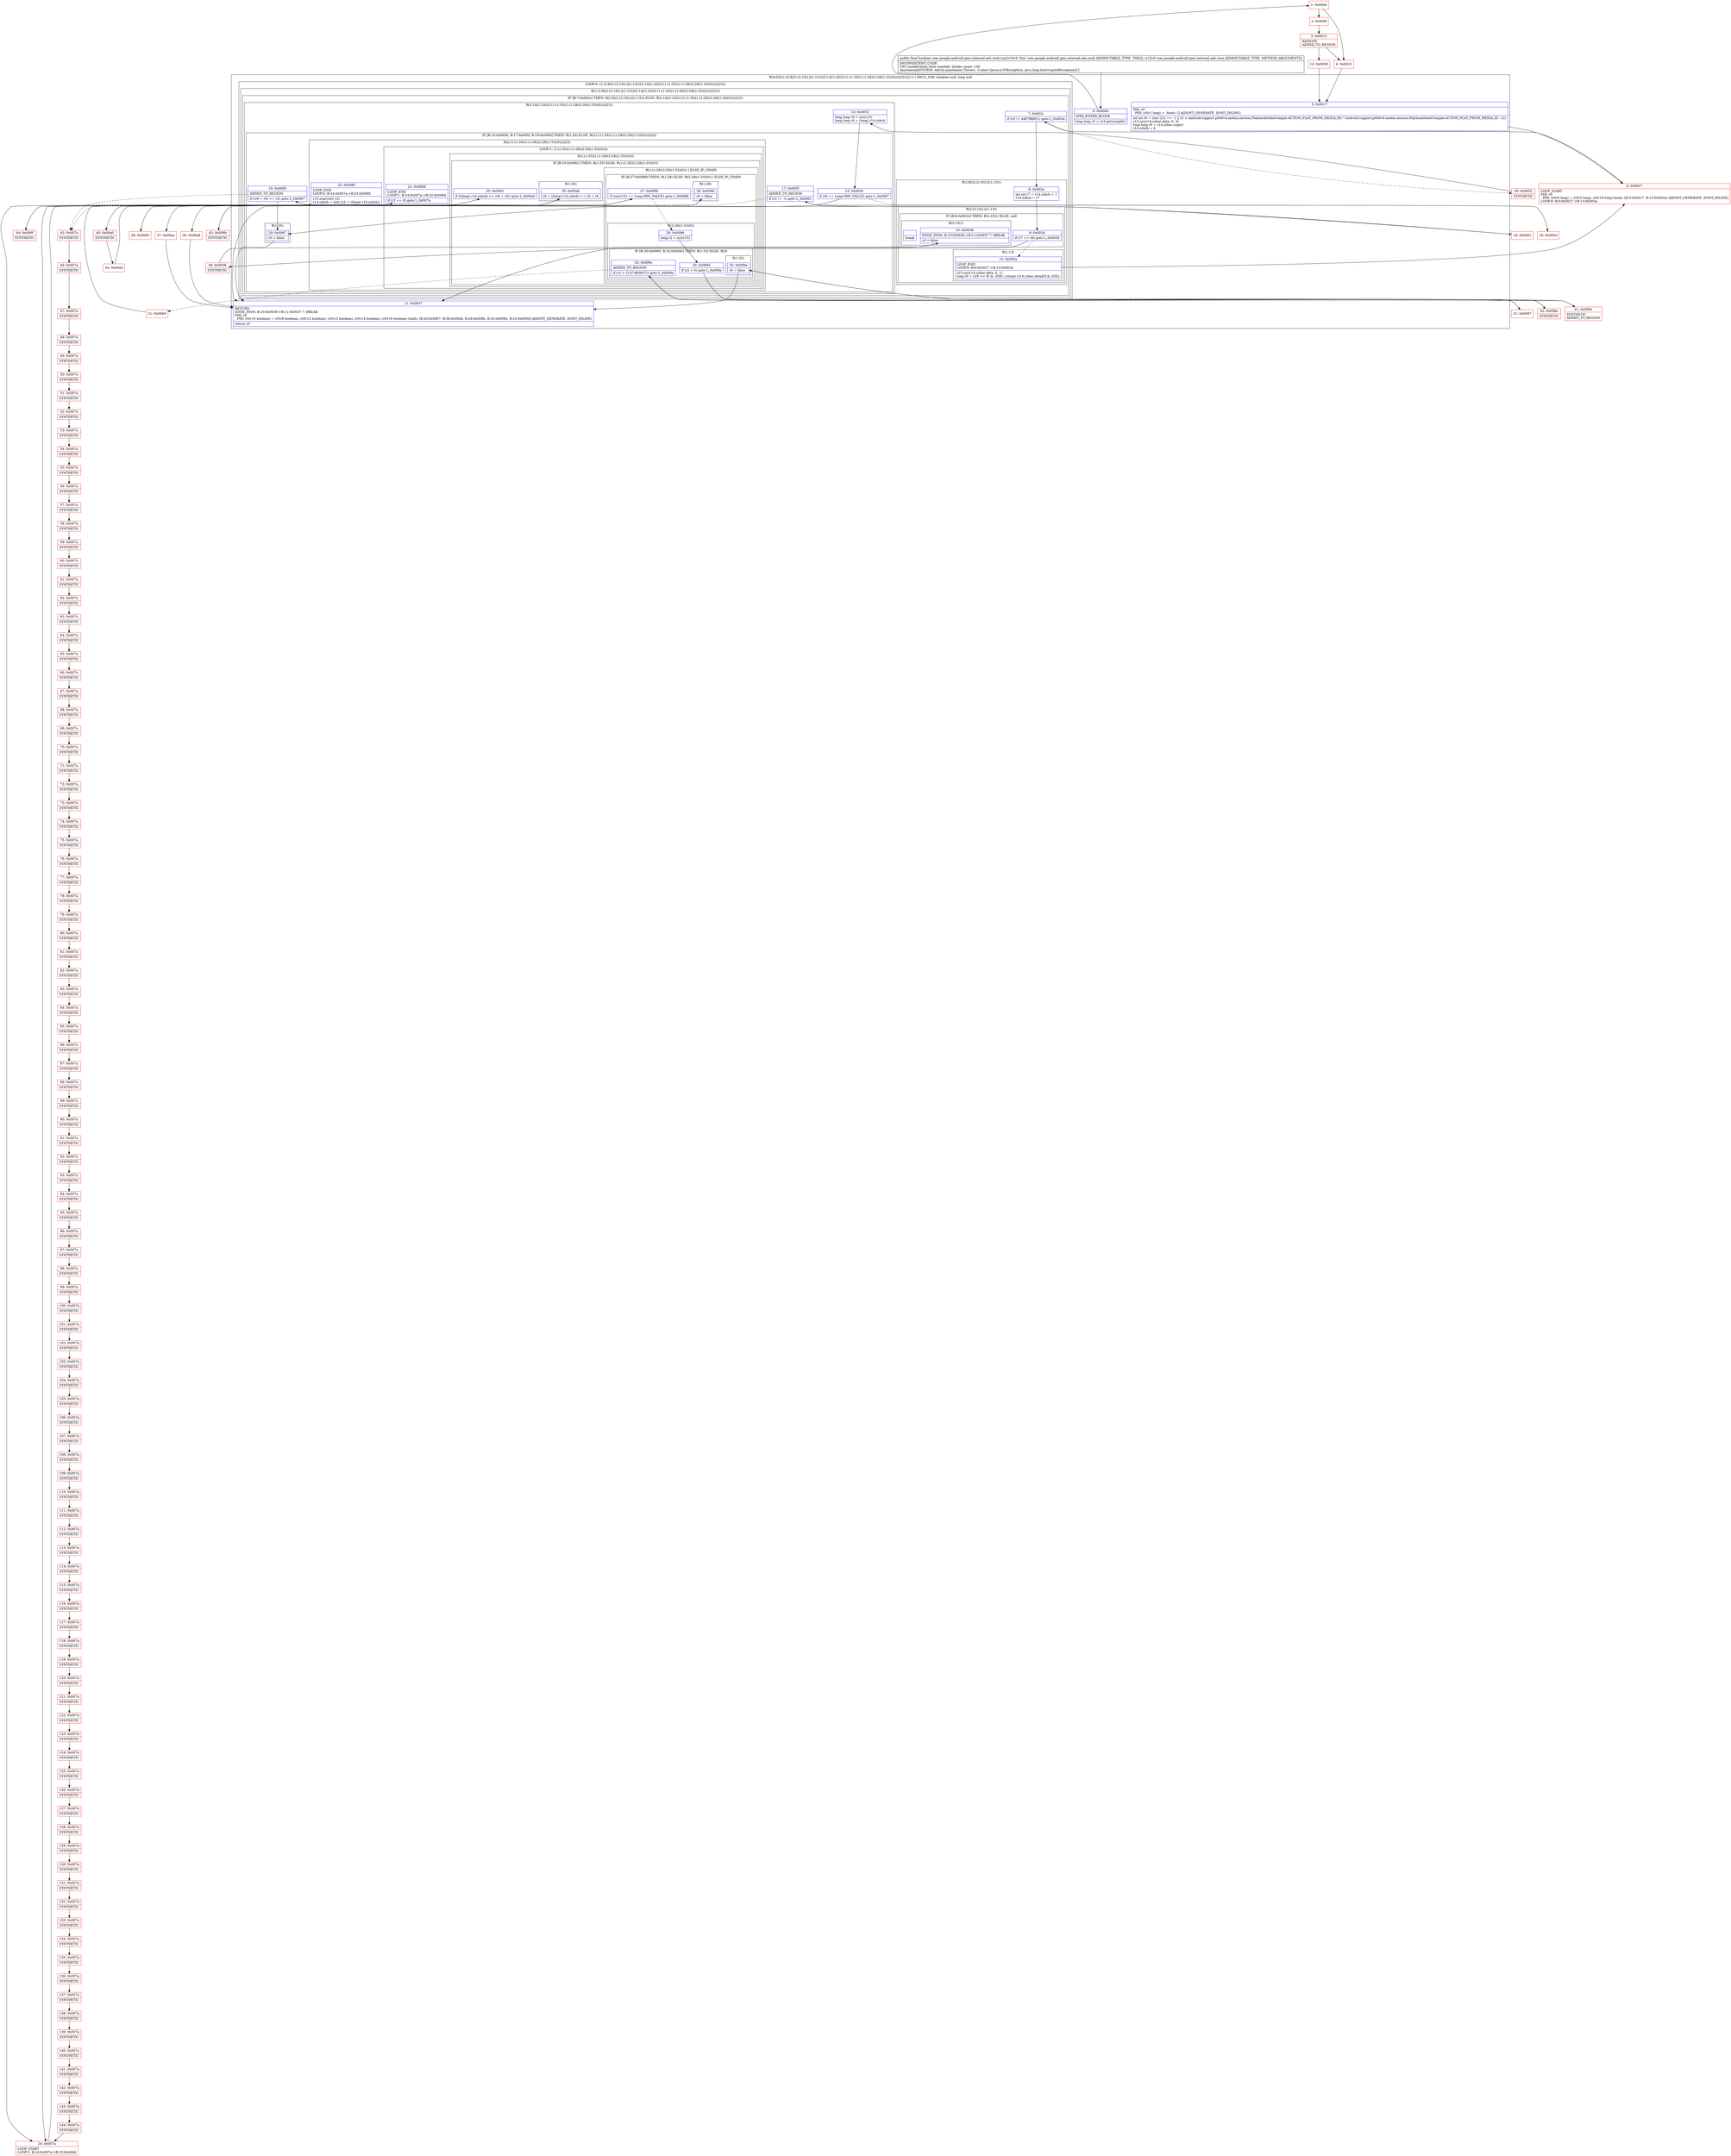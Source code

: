 digraph "CFG forcom.google.android.gms.internal.ads.zzoh.zza(Lcom\/google\/android\/gms\/internal\/ads\/zzno;)Z" {
subgraph cluster_Region_1929616342 {
label = "R(4:0|5|(1:(2:8|(2:(2:10|1)|(1:13)))(2:14|(1:20)(2:(1:(1:35)(1:(1:28)(2:29|(1:33)(0))))|23)))|11) | DECL_VAR: boolean null, long null\l";
node [shape=record,color=blue];
Node_0 [shape=record,label="{0\:\ 0x0000|MTH_ENTER_BLOCK\l|long long r2 = r15.getLength()\l}"];
Node_5 [shape=record,label="{5\:\ 0x0017|PHI: r0 \l  PHI: (r0v1 long) =  binds: [] A[DONT_GENERATE, DONT_INLINE]\l|int int r6 = (int) ((r2 == \-1 \|\| r2 \> android.support.p000v4.media.session.PlaybackStateCompat.ACTION_PLAY_FROM_MEDIA_ID) ? android.support.p000v4.media.session.PlaybackStateCompat.ACTION_PLAY_FROM_MEDIA_ID : r2)\lr15.zzc(r14.zzbac.data, 0, 4)\llong long r0 = r14.zzbac.zzge()\lr14.zzbch = 4\l}"];
subgraph cluster_LoopRegion_1477926464 {
label = "LOOP:0: (1:(2:8|(2:(2:10|1)|(1:13)))(2:14|(1:20)(2:(1:(1:35)(1:(1:28)(2:29|(1:33)(0))))|23)))";
node [shape=record,color=blue];
subgraph cluster_Region_1092574618 {
label = "R(1:(2:8|(2:(2:10|1)|(1:13)))(2:14|(1:20)(2:(1:(1:35)(1:(1:28)(2:29|(1:33)(0))))|23)))";
node [shape=record,color=blue];
subgraph cluster_IfRegion_372937563 {
label = "IF [B:7:0x002c] THEN: R(2:8|(2:(2:10|1)|(1:13))) ELSE: R(2:14|(1:20)(2:(1:(1:35)(1:(1:28)(2:29|(1:33)(0))))|23))";
node [shape=record,color=blue];
Node_7 [shape=record,label="{7\:\ 0x002c|if (r0 != 440786851) goto L_0x002e\l}"];
subgraph cluster_Region_2113424101 {
label = "R(2:8|(2:(2:10|1)|(1:13)))";
node [shape=record,color=blue];
Node_8 [shape=record,label="{8\:\ 0x002e|int int r7 = r14.zzbch + 1\lr14.zzbch = r7\l}"];
subgraph cluster_Region_335510609 {
label = "R(2:(2:10|1)|(1:13))";
node [shape=record,color=blue];
subgraph cluster_IfRegion_1981904830 {
label = "IF [B:9:0x0034] THEN: R(2:10|1) ELSE: null";
node [shape=record,color=blue];
Node_9 [shape=record,label="{9\:\ 0x0034|if (r7 == r6) goto L_0x0036\l}"];
subgraph cluster_Region_1482263016 {
label = "R(2:10|1)";
node [shape=record,color=blue];
Node_10 [shape=record,label="{10\:\ 0x0036|EDGE_INSN: B:10:0x0036\-\>B:11:0x0037 ?: BREAK  \l|r0 = false\l}"];
Node_InsnContainer_1222289198 [shape=record,label="{|break\l}"];
}
}
subgraph cluster_Region_2030594695 {
label = "R(1:13)";
node [shape=record,color=blue];
Node_13 [shape=record,label="{13\:\ 0x003a|LOOP_END\lLOOP:0: B:6:0x0027\-\>B:13:0x003a\l|r15.zzc(r14.zzbac.data, 0, 1)\llong r0 = ((r0 \<\< 8) & \-256) \| ((long) (r14.zzbac.data[0] & 255))\l}"];
}
}
}
subgraph cluster_Region_2118836630 {
label = "R(2:14|(1:20)(2:(1:(1:35)(1:(1:28)(2:29|(1:33)(0))))|23))";
node [shape=record,color=blue];
Node_14 [shape=record,label="{14\:\ 0x0052|long long r0 = zzc(r15)\llong long r6 = (long) r14.zzbch\l}"];
subgraph cluster_IfRegion_928770162 {
label = "IF [B:15:0x005b, B:17:0x005f, B:19:0x0065] THEN: R(1:20) ELSE: R(2:(1:(1:35)(1:(1:28)(2:29|(1:33)(0))))|23)";
node [shape=record,color=blue];
Node_15 [shape=record,label="{15\:\ 0x005b|if (r0 == Long.MIN_VALUE) goto L_0x0067\l}"];
Node_17 [shape=record,label="{17\:\ 0x005f|ADDED_TO_REGION\l|if (r2 != \-1) goto L_0x0061\l}"];
Node_19 [shape=record,label="{19\:\ 0x0065|ADDED_TO_REGION\l|if ((r6 + r0) \>= r2) goto L_0x0067\l}"];
subgraph cluster_Region_2075068399 {
label = "R(1:20)";
node [shape=record,color=blue];
Node_20 [shape=record,label="{20\:\ 0x0067|r0 = false\l}"];
}
subgraph cluster_Region_1968275673 {
label = "R(2:(1:(1:35)(1:(1:28)(2:29|(1:33)(0))))|23)";
node [shape=record,color=blue];
subgraph cluster_LoopRegion_161622944 {
label = "LOOP:1: (1:(1:35)(1:(1:28)(2:29|(1:33)(0))))";
node [shape=record,color=blue];
Node_22 [shape=record,label="{22\:\ 0x006d|LOOP_END\lLOOP:1: B:24:0x007a\-\>B:22:0x006d\l|if (r2 == 0) goto L_0x007a\l}"];
subgraph cluster_Region_710743339 {
label = "R(1:(1:35)(1:(1:28)(2:29|(1:33)(0))))";
node [shape=record,color=blue];
subgraph cluster_IfRegion_53208422 {
label = "IF [B:25:0x0081] THEN: R(1:35) ELSE: R(1:(1:28)(2:29|(1:33)(0)))";
node [shape=record,color=blue];
Node_25 [shape=record,label="{25\:\ 0x0081|if (((long) r14.zzbch) \>= (r6 + r0)) goto L_0x00a0\l}"];
subgraph cluster_Region_961407958 {
label = "R(1:35)";
node [shape=record,color=blue];
Node_35 [shape=record,label="{35\:\ 0x00a6|r0 = ((long) r14.zzbch) == r0 + r6\l}"];
}
subgraph cluster_Region_295005815 {
label = "R(1:(1:28)(2:29|(1:33)(0))) | ELSE_IF_CHAIN\l";
node [shape=record,color=blue];
subgraph cluster_IfRegion_2044757472 {
label = "IF [B:27:0x0089] THEN: R(1:28) ELSE: R(2:29|(1:33)(0)) | ELSE_IF_CHAIN\l";
node [shape=record,color=blue];
Node_27 [shape=record,label="{27\:\ 0x0089|if (zzc(r15) == Long.MIN_VALUE) goto L_0x008b\l}"];
subgraph cluster_Region_1379934045 {
label = "R(1:28)";
node [shape=record,color=blue];
Node_28 [shape=record,label="{28\:\ 0x008b|r0 = false\l}"];
}
subgraph cluster_Region_1539997043 {
label = "R(2:29|(1:33)(0))";
node [shape=record,color=blue];
Node_29 [shape=record,label="{29\:\ 0x008d|long r2 = zzc(r15)\l}"];
subgraph cluster_IfRegion_1632850898 {
label = "IF [B:30:0x0095, B:32:0x009c] THEN: R(1:33) ELSE: R(0)";
node [shape=record,color=blue];
Node_30 [shape=record,label="{30\:\ 0x0095|if (r2 \< 0) goto L_0x009e\l}"];
Node_32 [shape=record,label="{32\:\ 0x009c|ADDED_TO_REGION\l|if (r2 \> 2147483647L) goto L_0x009e\l}"];
subgraph cluster_Region_236769446 {
label = "R(1:33)";
node [shape=record,color=blue];
Node_33 [shape=record,label="{33\:\ 0x009e|r0 = false\l}"];
}
subgraph cluster_Region_1688124965 {
label = "R(0)";
node [shape=record,color=blue];
}
}
}
}
}
}
}
}
Node_23 [shape=record,label="{23\:\ 0x006f|LOOP_END\lLOOP:2: B:24:0x007a\-\>B:23:0x006f\l|r15.zzar((int) r2)\lr14.zzbch = (int) (r2 + ((long) r14.zzbch))\l}"];
}
}
}
}
}
}
Node_11 [shape=record,label="{11\:\ 0x0037|RETURN\lEDGE_INSN: B:10:0x0036\-\>B:11:0x0037 ?: BREAK  \lPHI: r0 \l  PHI: (r0v15 boolean) = (r0v8 boolean), (r0v12 boolean), (r0v13 boolean), (r0v14 boolean), (r0v16 boolean) binds: [B:20:0x0067, B:36:0x00a8, B:28:0x008b, B:33:0x009e, B:10:0x0036] A[DONT_GENERATE, DONT_INLINE]\l|return r0\l}"];
}
Node_1 [shape=record,color=red,label="{1\:\ 0x000d}"];
Node_2 [shape=record,color=red,label="{2\:\ 0x000f}"];
Node_3 [shape=record,color=red,label="{3\:\ 0x0013|REMOVE\lADDED_TO_REGION\l}"];
Node_4 [shape=record,color=red,label="{4\:\ 0x0015}"];
Node_6 [shape=record,color=red,label="{6\:\ 0x0027|LOOP_START\lPHI: r0 \l  PHI: (r0v6 long) = (r0v5 long), (r0v19 long) binds: [B:5:0x0017, B:13:0x003a] A[DONT_GENERATE, DONT_INLINE]\lLOOP:0: B:6:0x0027\-\>B:13:0x003a\l}"];
Node_12 [shape=record,color=red,label="{12\:\ 0x0038}"];
Node_16 [shape=record,color=red,label="{16\:\ 0x005d}"];
Node_18 [shape=record,color=red,label="{18\:\ 0x0061}"];
Node_21 [shape=record,color=red,label="{21\:\ 0x0069}"];
Node_24 [shape=record,color=red,label="{24\:\ 0x007a|LOOP_START\lLOOP:1: B:24:0x007a\-\>B:22:0x006d\l}"];
Node_26 [shape=record,color=red,label="{26\:\ 0x0083}"];
Node_31 [shape=record,color=red,label="{31\:\ 0x0097}"];
Node_34 [shape=record,color=red,label="{34\:\ 0x00a0}"];
Node_36 [shape=record,color=red,label="{36\:\ 0x00a8}"];
Node_37 [shape=record,color=red,label="{37\:\ 0x00aa}"];
Node_38 [shape=record,color=red,label="{38\:\ 0x0036|SYNTHETIC\l}"];
Node_39 [shape=record,color=red,label="{39\:\ 0x0052|SYNTHETIC\l}"];
Node_40 [shape=record,color=red,label="{40\:\ 0x00a0|SYNTHETIC\l}"];
Node_41 [shape=record,color=red,label="{41\:\ 0x009e|SYNTHETIC\lADDED_TO_REGION\l}"];
Node_42 [shape=record,color=red,label="{42\:\ 0x008b|SYNTHETIC\l}"];
Node_43 [shape=record,color=red,label="{43\:\ 0x009e|SYNTHETIC\l}"];
Node_44 [shape=record,color=red,label="{44\:\ 0x006f|SYNTHETIC\l}"];
Node_45 [shape=record,color=red,label="{45\:\ 0x007a|SYNTHETIC\l}"];
Node_46 [shape=record,color=red,label="{46\:\ 0x007a|SYNTHETIC\l}"];
Node_47 [shape=record,color=red,label="{47\:\ 0x007a|SYNTHETIC\l}"];
Node_48 [shape=record,color=red,label="{48\:\ 0x007a|SYNTHETIC\l}"];
Node_49 [shape=record,color=red,label="{49\:\ 0x007a|SYNTHETIC\l}"];
Node_50 [shape=record,color=red,label="{50\:\ 0x007a|SYNTHETIC\l}"];
Node_51 [shape=record,color=red,label="{51\:\ 0x007a|SYNTHETIC\l}"];
Node_52 [shape=record,color=red,label="{52\:\ 0x007a|SYNTHETIC\l}"];
Node_53 [shape=record,color=red,label="{53\:\ 0x007a|SYNTHETIC\l}"];
Node_54 [shape=record,color=red,label="{54\:\ 0x007a|SYNTHETIC\l}"];
Node_55 [shape=record,color=red,label="{55\:\ 0x007a|SYNTHETIC\l}"];
Node_56 [shape=record,color=red,label="{56\:\ 0x007a|SYNTHETIC\l}"];
Node_57 [shape=record,color=red,label="{57\:\ 0x007a|SYNTHETIC\l}"];
Node_58 [shape=record,color=red,label="{58\:\ 0x007a|SYNTHETIC\l}"];
Node_59 [shape=record,color=red,label="{59\:\ 0x007a|SYNTHETIC\l}"];
Node_60 [shape=record,color=red,label="{60\:\ 0x007a|SYNTHETIC\l}"];
Node_61 [shape=record,color=red,label="{61\:\ 0x007a|SYNTHETIC\l}"];
Node_62 [shape=record,color=red,label="{62\:\ 0x007a|SYNTHETIC\l}"];
Node_63 [shape=record,color=red,label="{63\:\ 0x007a|SYNTHETIC\l}"];
Node_64 [shape=record,color=red,label="{64\:\ 0x007a|SYNTHETIC\l}"];
Node_65 [shape=record,color=red,label="{65\:\ 0x007a|SYNTHETIC\l}"];
Node_66 [shape=record,color=red,label="{66\:\ 0x007a|SYNTHETIC\l}"];
Node_67 [shape=record,color=red,label="{67\:\ 0x007a|SYNTHETIC\l}"];
Node_68 [shape=record,color=red,label="{68\:\ 0x007a|SYNTHETIC\l}"];
Node_69 [shape=record,color=red,label="{69\:\ 0x007a|SYNTHETIC\l}"];
Node_70 [shape=record,color=red,label="{70\:\ 0x007a|SYNTHETIC\l}"];
Node_71 [shape=record,color=red,label="{71\:\ 0x007a|SYNTHETIC\l}"];
Node_72 [shape=record,color=red,label="{72\:\ 0x007a|SYNTHETIC\l}"];
Node_73 [shape=record,color=red,label="{73\:\ 0x007a|SYNTHETIC\l}"];
Node_74 [shape=record,color=red,label="{74\:\ 0x007a|SYNTHETIC\l}"];
Node_75 [shape=record,color=red,label="{75\:\ 0x007a|SYNTHETIC\l}"];
Node_76 [shape=record,color=red,label="{76\:\ 0x007a|SYNTHETIC\l}"];
Node_77 [shape=record,color=red,label="{77\:\ 0x007a|SYNTHETIC\l}"];
Node_78 [shape=record,color=red,label="{78\:\ 0x007a|SYNTHETIC\l}"];
Node_79 [shape=record,color=red,label="{79\:\ 0x007a|SYNTHETIC\l}"];
Node_80 [shape=record,color=red,label="{80\:\ 0x007a|SYNTHETIC\l}"];
Node_81 [shape=record,color=red,label="{81\:\ 0x007a|SYNTHETIC\l}"];
Node_82 [shape=record,color=red,label="{82\:\ 0x007a|SYNTHETIC\l}"];
Node_83 [shape=record,color=red,label="{83\:\ 0x007a|SYNTHETIC\l}"];
Node_84 [shape=record,color=red,label="{84\:\ 0x007a|SYNTHETIC\l}"];
Node_85 [shape=record,color=red,label="{85\:\ 0x007a|SYNTHETIC\l}"];
Node_86 [shape=record,color=red,label="{86\:\ 0x007a|SYNTHETIC\l}"];
Node_87 [shape=record,color=red,label="{87\:\ 0x007a|SYNTHETIC\l}"];
Node_88 [shape=record,color=red,label="{88\:\ 0x007a|SYNTHETIC\l}"];
Node_89 [shape=record,color=red,label="{89\:\ 0x007a|SYNTHETIC\l}"];
Node_90 [shape=record,color=red,label="{90\:\ 0x007a|SYNTHETIC\l}"];
Node_91 [shape=record,color=red,label="{91\:\ 0x007a|SYNTHETIC\l}"];
Node_92 [shape=record,color=red,label="{92\:\ 0x007a|SYNTHETIC\l}"];
Node_93 [shape=record,color=red,label="{93\:\ 0x007a|SYNTHETIC\l}"];
Node_94 [shape=record,color=red,label="{94\:\ 0x007a|SYNTHETIC\l}"];
Node_95 [shape=record,color=red,label="{95\:\ 0x007a|SYNTHETIC\l}"];
Node_96 [shape=record,color=red,label="{96\:\ 0x007a|SYNTHETIC\l}"];
Node_97 [shape=record,color=red,label="{97\:\ 0x007a|SYNTHETIC\l}"];
Node_98 [shape=record,color=red,label="{98\:\ 0x007a|SYNTHETIC\l}"];
Node_99 [shape=record,color=red,label="{99\:\ 0x007a|SYNTHETIC\l}"];
Node_100 [shape=record,color=red,label="{100\:\ 0x007a|SYNTHETIC\l}"];
Node_101 [shape=record,color=red,label="{101\:\ 0x007a|SYNTHETIC\l}"];
Node_102 [shape=record,color=red,label="{102\:\ 0x007a|SYNTHETIC\l}"];
Node_103 [shape=record,color=red,label="{103\:\ 0x007a|SYNTHETIC\l}"];
Node_104 [shape=record,color=red,label="{104\:\ 0x007a|SYNTHETIC\l}"];
Node_105 [shape=record,color=red,label="{105\:\ 0x007a|SYNTHETIC\l}"];
Node_106 [shape=record,color=red,label="{106\:\ 0x007a|SYNTHETIC\l}"];
Node_107 [shape=record,color=red,label="{107\:\ 0x007a|SYNTHETIC\l}"];
Node_108 [shape=record,color=red,label="{108\:\ 0x007a|SYNTHETIC\l}"];
Node_109 [shape=record,color=red,label="{109\:\ 0x007a|SYNTHETIC\l}"];
Node_110 [shape=record,color=red,label="{110\:\ 0x007a|SYNTHETIC\l}"];
Node_111 [shape=record,color=red,label="{111\:\ 0x007a|SYNTHETIC\l}"];
Node_112 [shape=record,color=red,label="{112\:\ 0x007a|SYNTHETIC\l}"];
Node_113 [shape=record,color=red,label="{113\:\ 0x007a|SYNTHETIC\l}"];
Node_114 [shape=record,color=red,label="{114\:\ 0x007a|SYNTHETIC\l}"];
Node_115 [shape=record,color=red,label="{115\:\ 0x007a|SYNTHETIC\l}"];
Node_116 [shape=record,color=red,label="{116\:\ 0x007a|SYNTHETIC\l}"];
Node_117 [shape=record,color=red,label="{117\:\ 0x007a|SYNTHETIC\l}"];
Node_118 [shape=record,color=red,label="{118\:\ 0x007a|SYNTHETIC\l}"];
Node_119 [shape=record,color=red,label="{119\:\ 0x007a|SYNTHETIC\l}"];
Node_120 [shape=record,color=red,label="{120\:\ 0x007a|SYNTHETIC\l}"];
Node_121 [shape=record,color=red,label="{121\:\ 0x007a|SYNTHETIC\l}"];
Node_122 [shape=record,color=red,label="{122\:\ 0x007a|SYNTHETIC\l}"];
Node_123 [shape=record,color=red,label="{123\:\ 0x007a|SYNTHETIC\l}"];
Node_124 [shape=record,color=red,label="{124\:\ 0x007a|SYNTHETIC\l}"];
Node_125 [shape=record,color=red,label="{125\:\ 0x007a|SYNTHETIC\l}"];
Node_126 [shape=record,color=red,label="{126\:\ 0x007a|SYNTHETIC\l}"];
Node_127 [shape=record,color=red,label="{127\:\ 0x007a|SYNTHETIC\l}"];
Node_128 [shape=record,color=red,label="{128\:\ 0x007a|SYNTHETIC\l}"];
Node_129 [shape=record,color=red,label="{129\:\ 0x007a|SYNTHETIC\l}"];
Node_130 [shape=record,color=red,label="{130\:\ 0x007a|SYNTHETIC\l}"];
Node_131 [shape=record,color=red,label="{131\:\ 0x007a|SYNTHETIC\l}"];
Node_132 [shape=record,color=red,label="{132\:\ 0x007a|SYNTHETIC\l}"];
Node_133 [shape=record,color=red,label="{133\:\ 0x007a|SYNTHETIC\l}"];
Node_134 [shape=record,color=red,label="{134\:\ 0x007a|SYNTHETIC\l}"];
Node_135 [shape=record,color=red,label="{135\:\ 0x007a|SYNTHETIC\l}"];
Node_136 [shape=record,color=red,label="{136\:\ 0x007a|SYNTHETIC\l}"];
Node_137 [shape=record,color=red,label="{137\:\ 0x007a|SYNTHETIC\l}"];
Node_138 [shape=record,color=red,label="{138\:\ 0x007a|SYNTHETIC\l}"];
Node_139 [shape=record,color=red,label="{139\:\ 0x007a|SYNTHETIC\l}"];
Node_140 [shape=record,color=red,label="{140\:\ 0x007a|SYNTHETIC\l}"];
Node_141 [shape=record,color=red,label="{141\:\ 0x007a|SYNTHETIC\l}"];
Node_142 [shape=record,color=red,label="{142\:\ 0x007a|SYNTHETIC\l}"];
Node_143 [shape=record,color=red,label="{143\:\ 0x007a|SYNTHETIC\l}"];
Node_144 [shape=record,color=red,label="{144\:\ 0x007a|SYNTHETIC\l}"];
MethodNode[shape=record,label="{public final boolean com.google.android.gms.internal.ads.zzoh.zza((r14v0 'this' com.google.android.gms.internal.ads.zzoh A[IMMUTABLE_TYPE, THIS]), (r15v0 com.google.android.gms.internal.ads.zzno A[IMMUTABLE_TYPE, METHOD_ARGUMENT]))  | INCONSISTENT_CODE\lCFG modification limit reached, blocks count: 145\lAnnotation[SYSTEM, dalvik.annotation.Throws, \{value=[java.io.IOException, java.lang.InterruptedException]\}]\l}"];
MethodNode -> Node_0;
Node_0 -> Node_1;
Node_5 -> Node_6;
Node_7 -> Node_8;
Node_7 -> Node_39[style=dashed];
Node_8 -> Node_9;
Node_9 -> Node_13[style=dashed];
Node_9 -> Node_38;
Node_10 -> Node_11;
Node_13 -> Node_6;
Node_14 -> Node_15;
Node_15 -> Node_16[style=dashed];
Node_15 -> Node_20;
Node_17 -> Node_18;
Node_17 -> Node_45[style=dashed];
Node_19 -> Node_20;
Node_19 -> Node_45[style=dashed];
Node_20 -> Node_11;
Node_22 -> Node_24;
Node_22 -> Node_44[style=dashed];
Node_25 -> Node_26[style=dashed];
Node_25 -> Node_40;
Node_35 -> Node_36;
Node_35 -> Node_37;
Node_27 -> Node_29[style=dashed];
Node_27 -> Node_42;
Node_28 -> Node_11;
Node_29 -> Node_30;
Node_30 -> Node_31[style=dashed];
Node_30 -> Node_41;
Node_32 -> Node_21[style=dashed];
Node_32 -> Node_43;
Node_33 -> Node_11;
Node_23 -> Node_24;
Node_1 -> Node_2;
Node_1 -> Node_4;
Node_2 -> Node_3;
Node_3 -> Node_4;
Node_3 -> Node_12;
Node_4 -> Node_5;
Node_6 -> Node_7;
Node_12 -> Node_5;
Node_16 -> Node_17;
Node_18 -> Node_19;
Node_21 -> Node_22;
Node_24 -> Node_25;
Node_26 -> Node_27;
Node_31 -> Node_32;
Node_34 -> Node_35;
Node_36 -> Node_11;
Node_37 -> Node_11;
Node_38 -> Node_10;
Node_39 -> Node_14;
Node_40 -> Node_34;
Node_41 -> Node_33;
Node_42 -> Node_28;
Node_43 -> Node_33;
Node_44 -> Node_23;
Node_45 -> Node_46;
Node_46 -> Node_47;
Node_47 -> Node_48;
Node_48 -> Node_49;
Node_49 -> Node_50;
Node_50 -> Node_51;
Node_51 -> Node_52;
Node_52 -> Node_53;
Node_53 -> Node_54;
Node_54 -> Node_55;
Node_55 -> Node_56;
Node_56 -> Node_57;
Node_57 -> Node_58;
Node_58 -> Node_59;
Node_59 -> Node_60;
Node_60 -> Node_61;
Node_61 -> Node_62;
Node_62 -> Node_63;
Node_63 -> Node_64;
Node_64 -> Node_65;
Node_65 -> Node_66;
Node_66 -> Node_67;
Node_67 -> Node_68;
Node_68 -> Node_69;
Node_69 -> Node_70;
Node_70 -> Node_71;
Node_71 -> Node_72;
Node_72 -> Node_73;
Node_73 -> Node_74;
Node_74 -> Node_75;
Node_75 -> Node_76;
Node_76 -> Node_77;
Node_77 -> Node_78;
Node_78 -> Node_79;
Node_79 -> Node_80;
Node_80 -> Node_81;
Node_81 -> Node_82;
Node_82 -> Node_83;
Node_83 -> Node_84;
Node_84 -> Node_85;
Node_85 -> Node_86;
Node_86 -> Node_87;
Node_87 -> Node_88;
Node_88 -> Node_89;
Node_89 -> Node_90;
Node_90 -> Node_91;
Node_91 -> Node_92;
Node_92 -> Node_93;
Node_93 -> Node_94;
Node_94 -> Node_95;
Node_95 -> Node_96;
Node_96 -> Node_97;
Node_97 -> Node_98;
Node_98 -> Node_99;
Node_99 -> Node_100;
Node_100 -> Node_101;
Node_101 -> Node_102;
Node_102 -> Node_103;
Node_103 -> Node_104;
Node_104 -> Node_105;
Node_105 -> Node_106;
Node_106 -> Node_107;
Node_107 -> Node_108;
Node_108 -> Node_109;
Node_109 -> Node_110;
Node_110 -> Node_111;
Node_111 -> Node_112;
Node_112 -> Node_113;
Node_113 -> Node_114;
Node_114 -> Node_115;
Node_115 -> Node_116;
Node_116 -> Node_117;
Node_117 -> Node_118;
Node_118 -> Node_119;
Node_119 -> Node_120;
Node_120 -> Node_121;
Node_121 -> Node_122;
Node_122 -> Node_123;
Node_123 -> Node_124;
Node_124 -> Node_125;
Node_125 -> Node_126;
Node_126 -> Node_127;
Node_127 -> Node_128;
Node_128 -> Node_129;
Node_129 -> Node_130;
Node_130 -> Node_131;
Node_131 -> Node_132;
Node_132 -> Node_133;
Node_133 -> Node_134;
Node_134 -> Node_135;
Node_135 -> Node_136;
Node_136 -> Node_137;
Node_137 -> Node_138;
Node_138 -> Node_139;
Node_139 -> Node_140;
Node_140 -> Node_141;
Node_141 -> Node_142;
Node_142 -> Node_143;
Node_143 -> Node_144;
Node_144 -> Node_24;
}

